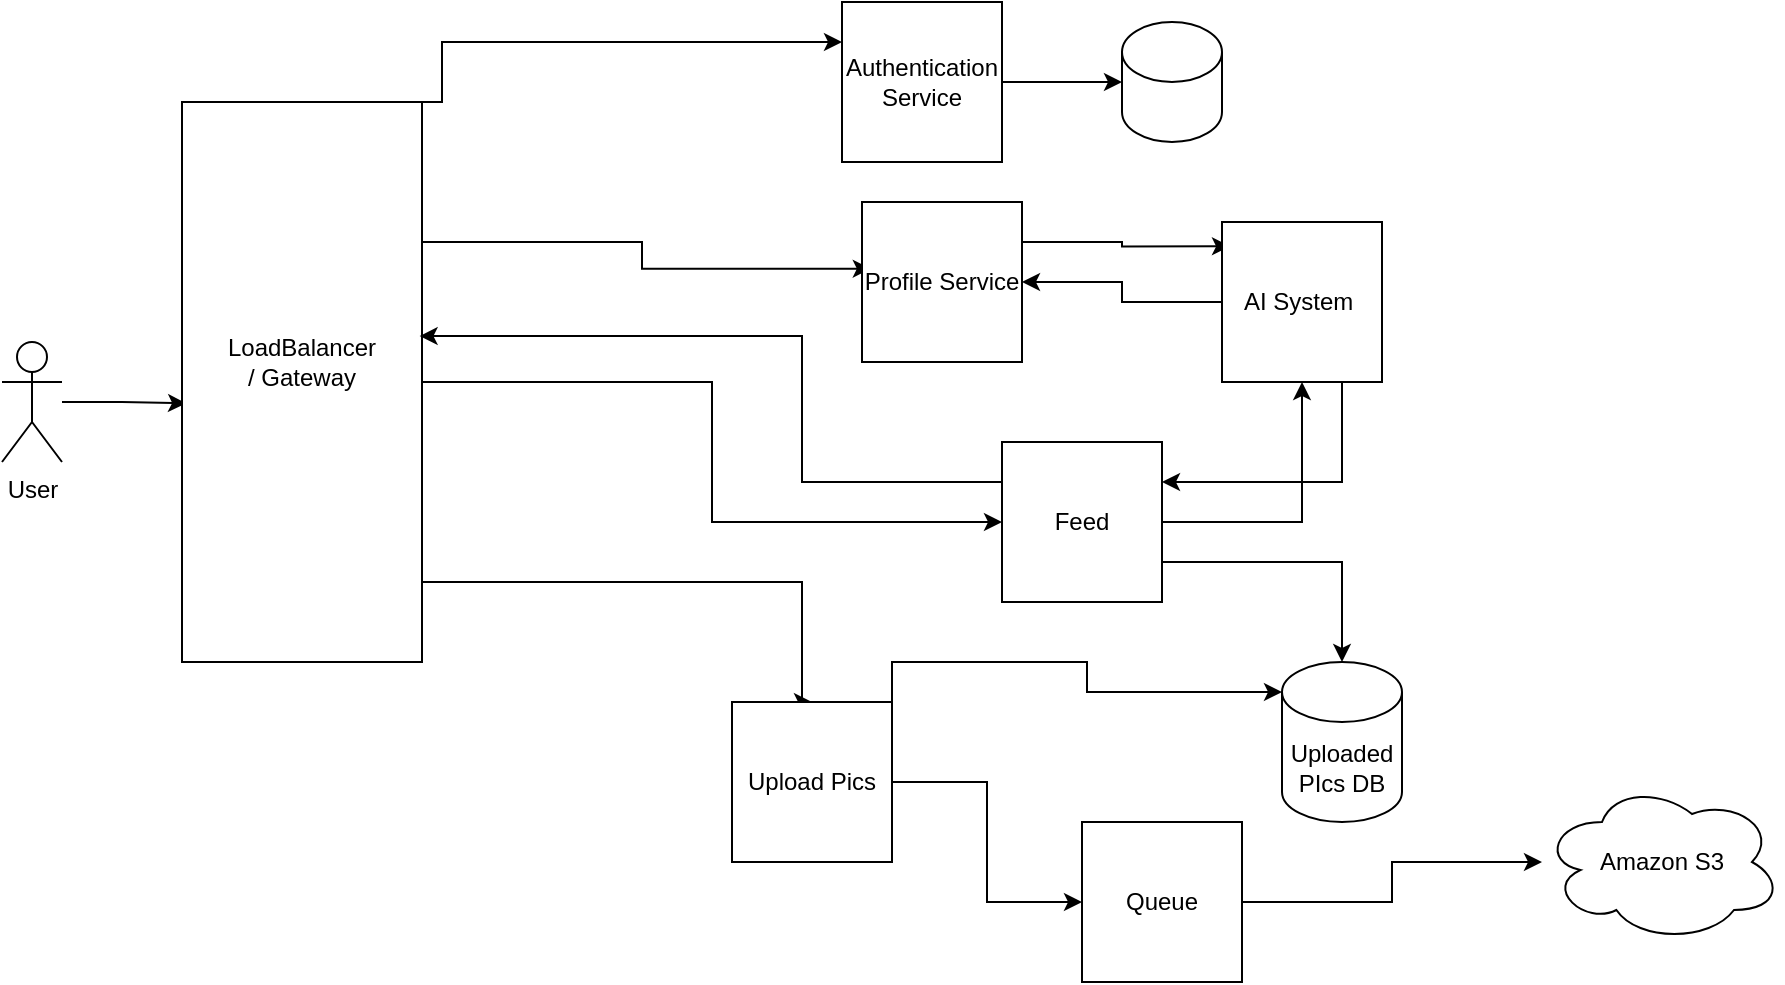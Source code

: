<mxfile version="13.10.4" type="device"><diagram id="wb9GDtwwkPRen2wjzAdW" name="Page-1"><mxGraphModel dx="1038" dy="556" grid="1" gridSize="10" guides="1" tooltips="1" connect="1" arrows="1" fold="1" page="1" pageScale="1" pageWidth="850" pageHeight="1100" math="0" shadow="0"><root><mxCell id="0"/><mxCell id="1" parent="0"/><mxCell id="X8Vd-AbBnFw66AvwfJ3b-5" style="edgeStyle=orthogonalEdgeStyle;rounded=0;orthogonalLoop=1;jettySize=auto;html=1;entryX=0.017;entryY=0.538;entryDx=0;entryDy=0;entryPerimeter=0;" edge="1" parent="1" source="X8Vd-AbBnFw66AvwfJ3b-1" target="X8Vd-AbBnFw66AvwfJ3b-3"><mxGeometry relative="1" as="geometry"/></mxCell><mxCell id="X8Vd-AbBnFw66AvwfJ3b-1" value="User&lt;br&gt;" style="shape=umlActor;verticalLabelPosition=bottom;verticalAlign=top;html=1;outlineConnect=0;" vertex="1" parent="1"><mxGeometry x="60" y="210" width="30" height="60" as="geometry"/></mxCell><mxCell id="X8Vd-AbBnFw66AvwfJ3b-7" style="edgeStyle=orthogonalEdgeStyle;rounded=0;orthogonalLoop=1;jettySize=auto;html=1;exitX=1;exitY=0;exitDx=0;exitDy=0;entryX=0;entryY=0.25;entryDx=0;entryDy=0;" edge="1" parent="1" source="X8Vd-AbBnFw66AvwfJ3b-3" target="X8Vd-AbBnFw66AvwfJ3b-6"><mxGeometry relative="1" as="geometry"><mxPoint x="520" y="30" as="targetPoint"/><Array as="points"><mxPoint x="280" y="60"/></Array></mxGeometry></mxCell><mxCell id="X8Vd-AbBnFw66AvwfJ3b-11" style="edgeStyle=orthogonalEdgeStyle;rounded=0;orthogonalLoop=1;jettySize=auto;html=1;exitX=1;exitY=0.25;exitDx=0;exitDy=0;entryX=0.055;entryY=0.417;entryDx=0;entryDy=0;entryPerimeter=0;" edge="1" parent="1" source="X8Vd-AbBnFw66AvwfJ3b-3" target="X8Vd-AbBnFw66AvwfJ3b-10"><mxGeometry relative="1" as="geometry"/></mxCell><mxCell id="X8Vd-AbBnFw66AvwfJ3b-18" style="edgeStyle=orthogonalEdgeStyle;rounded=0;orthogonalLoop=1;jettySize=auto;html=1;entryX=0.5;entryY=0;entryDx=0;entryDy=0;" edge="1" parent="1" source="X8Vd-AbBnFw66AvwfJ3b-3" target="X8Vd-AbBnFw66AvwfJ3b-12"><mxGeometry relative="1" as="geometry"><Array as="points"><mxPoint x="460" y="330"/></Array></mxGeometry></mxCell><mxCell id="X8Vd-AbBnFw66AvwfJ3b-21" style="edgeStyle=orthogonalEdgeStyle;rounded=0;orthogonalLoop=1;jettySize=auto;html=1;entryX=0;entryY=0.5;entryDx=0;entryDy=0;" edge="1" parent="1" source="X8Vd-AbBnFw66AvwfJ3b-3" target="X8Vd-AbBnFw66AvwfJ3b-19"><mxGeometry relative="1" as="geometry"/></mxCell><mxCell id="X8Vd-AbBnFw66AvwfJ3b-3" value="" style="rounded=0;whiteSpace=wrap;html=1;" vertex="1" parent="1"><mxGeometry x="150" y="90" width="120" height="280" as="geometry"/></mxCell><mxCell id="X8Vd-AbBnFw66AvwfJ3b-4" value="LoadBalancer / Gateway&lt;br&gt;" style="text;html=1;strokeColor=none;fillColor=none;align=center;verticalAlign=middle;whiteSpace=wrap;rounded=0;" vertex="1" parent="1"><mxGeometry x="190" y="210" width="40" height="20" as="geometry"/></mxCell><mxCell id="X8Vd-AbBnFw66AvwfJ3b-9" style="edgeStyle=orthogonalEdgeStyle;rounded=0;orthogonalLoop=1;jettySize=auto;html=1;entryX=0;entryY=0.5;entryDx=0;entryDy=0;entryPerimeter=0;" edge="1" parent="1" source="X8Vd-AbBnFw66AvwfJ3b-6" target="X8Vd-AbBnFw66AvwfJ3b-8"><mxGeometry relative="1" as="geometry"/></mxCell><mxCell id="X8Vd-AbBnFw66AvwfJ3b-6" value="Authentication Service" style="rounded=0;whiteSpace=wrap;html=1;" vertex="1" parent="1"><mxGeometry x="480" y="40" width="80" height="80" as="geometry"/></mxCell><mxCell id="X8Vd-AbBnFw66AvwfJ3b-8" value="" style="shape=cylinder3;whiteSpace=wrap;html=1;boundedLbl=1;backgroundOutline=1;size=15;" vertex="1" parent="1"><mxGeometry x="620" y="50" width="50" height="60" as="geometry"/></mxCell><mxCell id="X8Vd-AbBnFw66AvwfJ3b-26" style="edgeStyle=orthogonalEdgeStyle;rounded=0;orthogonalLoop=1;jettySize=auto;html=1;exitX=1;exitY=0.25;exitDx=0;exitDy=0;entryX=0.05;entryY=0.152;entryDx=0;entryDy=0;entryPerimeter=0;" edge="1" parent="1" source="X8Vd-AbBnFw66AvwfJ3b-10" target="X8Vd-AbBnFw66AvwfJ3b-22"><mxGeometry relative="1" as="geometry"/></mxCell><mxCell id="X8Vd-AbBnFw66AvwfJ3b-10" value="Profile Service" style="whiteSpace=wrap;html=1;aspect=fixed;" vertex="1" parent="1"><mxGeometry x="490" y="140" width="80" height="80" as="geometry"/></mxCell><mxCell id="X8Vd-AbBnFw66AvwfJ3b-17" style="edgeStyle=orthogonalEdgeStyle;rounded=0;orthogonalLoop=1;jettySize=auto;html=1;entryX=0;entryY=0.5;entryDx=0;entryDy=0;" edge="1" parent="1" source="X8Vd-AbBnFw66AvwfJ3b-12" target="X8Vd-AbBnFw66AvwfJ3b-15"><mxGeometry relative="1" as="geometry"/></mxCell><mxCell id="X8Vd-AbBnFw66AvwfJ3b-31" style="edgeStyle=orthogonalEdgeStyle;rounded=0;orthogonalLoop=1;jettySize=auto;html=1;exitX=1;exitY=0;exitDx=0;exitDy=0;entryX=0;entryY=0;entryDx=0;entryDy=15;entryPerimeter=0;" edge="1" parent="1" source="X8Vd-AbBnFw66AvwfJ3b-12" target="X8Vd-AbBnFw66AvwfJ3b-27"><mxGeometry relative="1" as="geometry"/></mxCell><mxCell id="X8Vd-AbBnFw66AvwfJ3b-12" value="Upload Pics" style="whiteSpace=wrap;html=1;aspect=fixed;" vertex="1" parent="1"><mxGeometry x="425" y="390" width="80" height="80" as="geometry"/></mxCell><mxCell id="X8Vd-AbBnFw66AvwfJ3b-13" value="Amazon S3" style="ellipse;shape=cloud;whiteSpace=wrap;html=1;" vertex="1" parent="1"><mxGeometry x="830" y="430" width="120" height="80" as="geometry"/></mxCell><mxCell id="X8Vd-AbBnFw66AvwfJ3b-16" style="edgeStyle=orthogonalEdgeStyle;rounded=0;orthogonalLoop=1;jettySize=auto;html=1;" edge="1" parent="1" source="X8Vd-AbBnFw66AvwfJ3b-15" target="X8Vd-AbBnFw66AvwfJ3b-13"><mxGeometry relative="1" as="geometry"/></mxCell><mxCell id="X8Vd-AbBnFw66AvwfJ3b-15" value="Queue" style="rounded=0;whiteSpace=wrap;html=1;" vertex="1" parent="1"><mxGeometry x="600" y="450" width="80" height="80" as="geometry"/></mxCell><mxCell id="X8Vd-AbBnFw66AvwfJ3b-23" style="edgeStyle=orthogonalEdgeStyle;rounded=0;orthogonalLoop=1;jettySize=auto;html=1;entryX=0.5;entryY=1;entryDx=0;entryDy=0;" edge="1" parent="1" source="X8Vd-AbBnFw66AvwfJ3b-19" target="X8Vd-AbBnFw66AvwfJ3b-22"><mxGeometry relative="1" as="geometry"/></mxCell><mxCell id="X8Vd-AbBnFw66AvwfJ3b-28" style="edgeStyle=orthogonalEdgeStyle;rounded=0;orthogonalLoop=1;jettySize=auto;html=1;exitX=1;exitY=0.75;exitDx=0;exitDy=0;entryX=0.5;entryY=0;entryDx=0;entryDy=0;entryPerimeter=0;" edge="1" parent="1" source="X8Vd-AbBnFw66AvwfJ3b-19" target="X8Vd-AbBnFw66AvwfJ3b-27"><mxGeometry relative="1" as="geometry"/></mxCell><mxCell id="X8Vd-AbBnFw66AvwfJ3b-29" style="edgeStyle=orthogonalEdgeStyle;rounded=0;orthogonalLoop=1;jettySize=auto;html=1;exitX=0;exitY=0.25;exitDx=0;exitDy=0;entryX=0.99;entryY=0.418;entryDx=0;entryDy=0;entryPerimeter=0;" edge="1" parent="1" source="X8Vd-AbBnFw66AvwfJ3b-19" target="X8Vd-AbBnFw66AvwfJ3b-3"><mxGeometry relative="1" as="geometry"><Array as="points"><mxPoint x="460" y="280"/><mxPoint x="460" y="207"/></Array></mxGeometry></mxCell><mxCell id="X8Vd-AbBnFw66AvwfJ3b-19" value="Feed" style="whiteSpace=wrap;html=1;aspect=fixed;" vertex="1" parent="1"><mxGeometry x="560" y="260" width="80" height="80" as="geometry"/></mxCell><mxCell id="X8Vd-AbBnFw66AvwfJ3b-24" style="edgeStyle=orthogonalEdgeStyle;rounded=0;orthogonalLoop=1;jettySize=auto;html=1;entryX=1;entryY=0.5;entryDx=0;entryDy=0;" edge="1" parent="1" source="X8Vd-AbBnFw66AvwfJ3b-22" target="X8Vd-AbBnFw66AvwfJ3b-10"><mxGeometry relative="1" as="geometry"/></mxCell><mxCell id="X8Vd-AbBnFw66AvwfJ3b-25" style="edgeStyle=orthogonalEdgeStyle;rounded=0;orthogonalLoop=1;jettySize=auto;html=1;exitX=0.75;exitY=1;exitDx=0;exitDy=0;entryX=1;entryY=0.25;entryDx=0;entryDy=0;" edge="1" parent="1" source="X8Vd-AbBnFw66AvwfJ3b-22" target="X8Vd-AbBnFw66AvwfJ3b-19"><mxGeometry relative="1" as="geometry"/></mxCell><mxCell id="X8Vd-AbBnFw66AvwfJ3b-22" value="AI System&amp;nbsp;" style="whiteSpace=wrap;html=1;aspect=fixed;" vertex="1" parent="1"><mxGeometry x="670" y="150" width="80" height="80" as="geometry"/></mxCell><mxCell id="X8Vd-AbBnFw66AvwfJ3b-27" value="Uploaded PIcs DB" style="shape=cylinder3;whiteSpace=wrap;html=1;boundedLbl=1;backgroundOutline=1;size=15;" vertex="1" parent="1"><mxGeometry x="700" y="370" width="60" height="80" as="geometry"/></mxCell></root></mxGraphModel></diagram></mxfile>